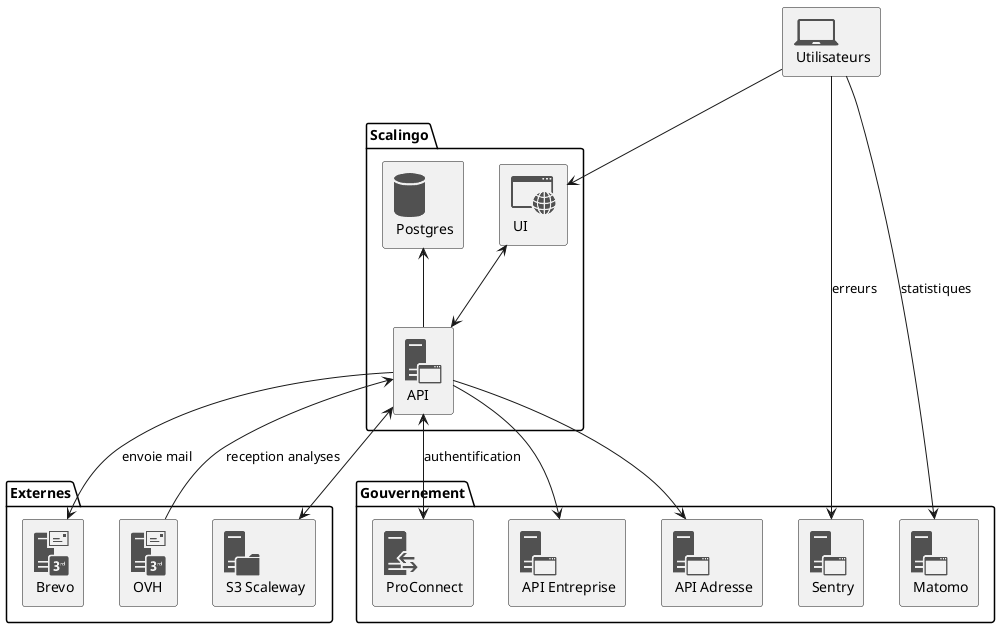 @startuml
!include <tupadr3/common>
!include <office/Databases/database>
!include <office/Servers/application_server>
!include <office/Servers/reverse_proxy>
!include <office/Concepts/application_web>
!include <office/Devices/device_laptop>
!include <office/Servers/3rd_party_mail_server>
!include <office/Servers/file_server>

OFF_DEVICE_LAPTOP(Utilisateurs, Utilisateurs)

package Gouvernement {
  OFF_APPLICATION_SERVER(Sentry, Sentry)
  OFF_APPLICATION_SERVER(Matomo, Matomo)
  OFF_APPLICATION_SERVER(Entreprise, API Entreprise)
  OFF_APPLICATION_SERVER(Adresse, API Adresse)
  OFF_REVERSE_PROXY(ProConnect, ProConnect)
}

package Scalingo {
  OFF_APPLICATION_WEB(UI, UI)
  OFF_APPLICATION_SERVER(API, API)
  OFF_DATABASE(Postgres, Postgres)
  UI <--> API
  Postgres <-- API
}

package Externes {
  OFF_3RD_PARTY_MAIL_SERVER(Brevo, Brevo)
  OFF_3RD_PARTY_MAIL_SERVER(OVH, OVH)
  OFF_FILE_SERVER(S3, S3 Scaleway)
}

Utilisateurs --> UI
API <--> ProConnect: authentification
Utilisateurs --> Sentry: erreurs
Utilisateurs --> Matomo: statistiques
API --> Brevo: envoie mail
API <-- OVH: reception analyses
API <--> S3
API --> Entreprise
API --> Adresse
@enduml